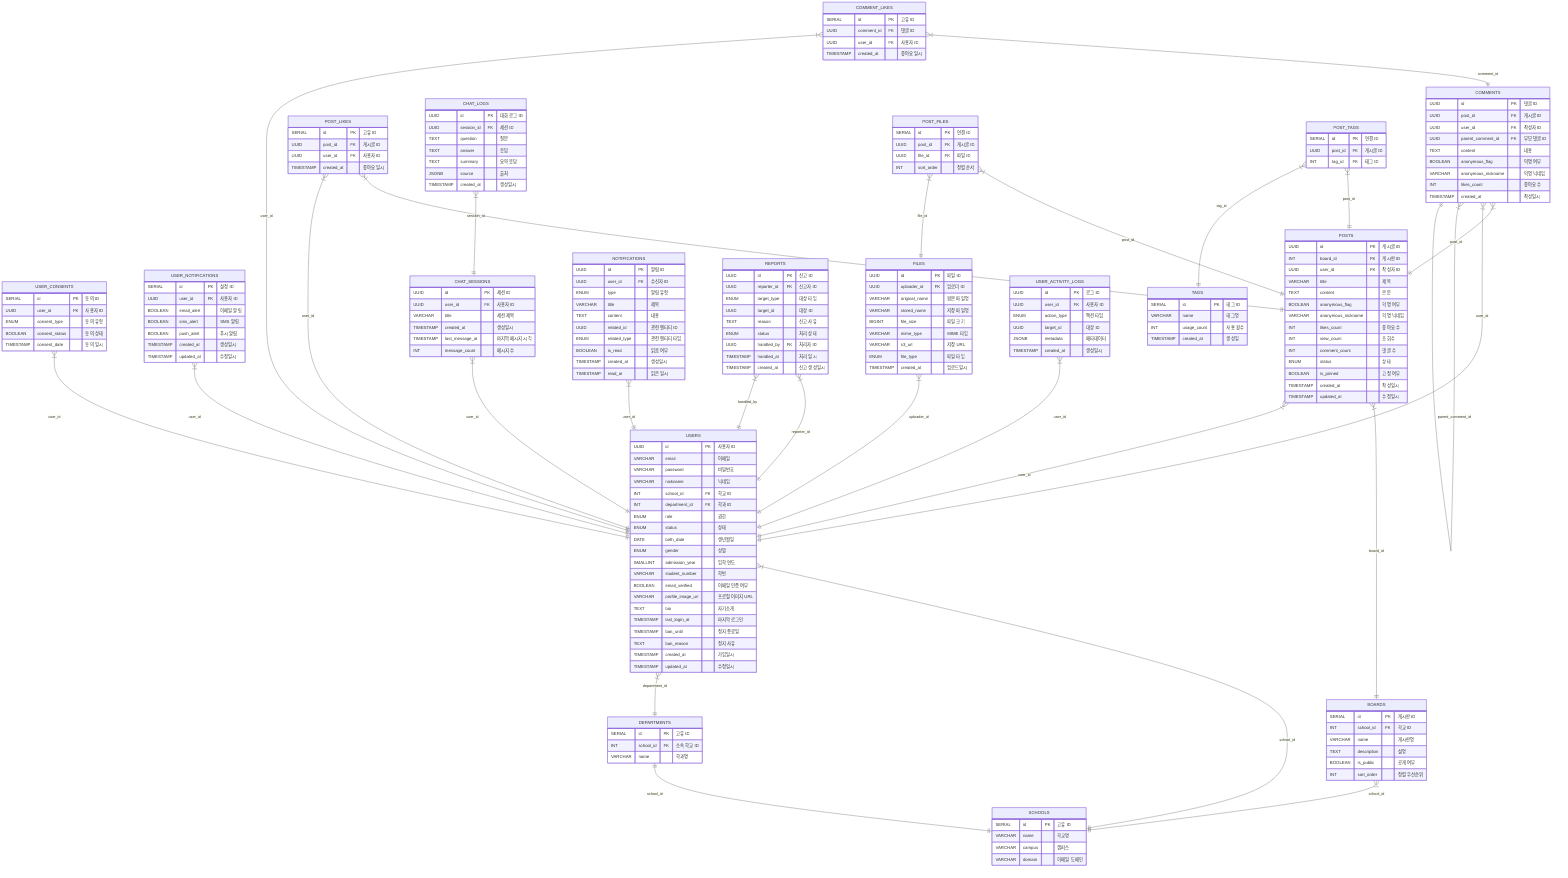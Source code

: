 erDiagram
    SCHOOLS {
        SERIAL id PK "고유 ID"
        VARCHAR name "학교명"
        VARCHAR campus "캠퍼스"
        VARCHAR domain "이메일 도메인"
    }

    DEPARTMENTS {
        SERIAL id PK "고유 ID"
        INT school_id FK "소속 학교 ID"
        VARCHAR name "학과명"
    }

    USERS {
        UUID id PK "사용자 ID"
        VARCHAR email "이메일"
        VARCHAR password "비밀번호"
        VARCHAR nickname "닉네임"
        INT school_id FK "학교 ID"
        INT department_id FK "학과 ID"
        ENUM role "권한"
        ENUM status "상태"
        DATE birth_date "생년월일"
        ENUM gender "성별"
        SMALLINT admission_year "입학 연도"
        VARCHAR student_number "학번"
        BOOLEAN email_verified "이메일 인증 여부"
        VARCHAR profile_image_url "프로필 이미지 URL"
        TEXT bio "자기소개"
        TIMESTAMP last_login_at "마지막 로그인"
        TIMESTAMP ban_until "정지 종료일"
        TEXT ban_reason "정지 사유"
        TIMESTAMP created_at "가입일시"
        TIMESTAMP updated_at "수정일시"
    }

    USER_CONSENTS {
        SERIAL id PK "동의 ID"
        UUID user_id FK "사용자 ID"
        ENUM consent_type "동의 유형"
        BOOLEAN consent_status "동의 상태"
        TIMESTAMP consent_date "동의 일시"
    }

    USER_NOTIFICATIONS {
        SERIAL id PK "설정 ID"
        UUID user_id FK "사용자 ID"
        BOOLEAN email_alert "이메일 알림"
        BOOLEAN sms_alert "SMS 알림"
        BOOLEAN push_alert "푸시 알림"
        TIMESTAMP created_at "생성일시"
        TIMESTAMP updated_at "수정일시"
    }

    BOARDS {
        SERIAL id PK "게시판 ID"
        INT school_id FK "학교 ID"
        VARCHAR name "게시판명"
        TEXT description "설명"
        BOOLEAN is_public "공개 여부"
        INT sort_order "정렬 우선순위"
    }

    POSTS {
        UUID id PK "게시글 ID"
        INT board_id FK "게시판 ID"
        UUID user_id FK "작성자 ID"
        VARCHAR title "제목"
        TEXT content "본문"
        BOOLEAN anonymous_flag "익명 여부"
        VARCHAR anonymous_nickname "익명 닉네임"
        INT likes_count "좋아요 수"
        INT view_count "조회수"
        INT comment_count "댓글 수"
        ENUM status "상태"
        BOOLEAN is_pinned "고정 여부"
        TIMESTAMP created_at "작성일시"
        TIMESTAMP updated_at "수정일시"
    }

    COMMENTS {
        UUID id PK "댓글 ID"
        UUID post_id FK "게시글 ID"
        UUID user_id FK "작성자 ID"
        UUID parent_comment_id FK "부모 댓글 ID"
        TEXT content "내용"
        BOOLEAN anonymous_flag "익명 여부"
        VARCHAR anonymous_nickname "익명 닉네임"
        INT likes_count "좋아요 수"
        TIMESTAMP created_at "작성일시"
    }

    POST_LIKES {
        SERIAL id PK "고유 ID"
        UUID post_id FK "게시글 ID"
        UUID user_id FK "사용자 ID"
        TIMESTAMP created_at "좋아요 일시"
    }

    COMMENT_LIKES {
        SERIAL id PK "고유 ID"
        UUID comment_id FK "댓글 ID"
        UUID user_id FK "사용자 ID"
        TIMESTAMP created_at "좋아요 일시"
    }

    CHAT_SESSIONS {
        UUID id PK "세션 ID"
        UUID user_id FK "사용자 ID"
        VARCHAR title "세션 제목"
        TIMESTAMP created_at "생성일시"
        TIMESTAMP last_message_at "마지막 메시지 시각"
        INT message_count "메시지 수"
    }

    CHAT_LOGS {
        UUID id PK "대화 로그 ID"
        UUID session_id FK "세션 ID"
        TEXT question "질문"
        TEXT answer "응답"
        TEXT summary "요약 응답"
        JSONB source "출처"
        TIMESTAMP created_at "생성일시"
    }

    FILES {
        UUID id PK "파일 ID"
        UUID uploader_id FK "업로더 ID"
        VARCHAR original_name "원본 파일명"
        VARCHAR stored_name "저장 파일명"
        BIGINT file_size "파일 크기"
        VARCHAR mime_type "MIME 타입"
        VARCHAR s3_url "저장 URL"
        ENUM file_type "파일 타입"
        TIMESTAMP created_at "업로드일시"
    }

    POST_FILES {
        SERIAL id PK "연결 ID"
        UUID post_id FK "게시글 ID"
        UUID file_id FK "파일 ID"
        INT sort_order "정렬 순서"
    }

    NOTIFICATIONS {
        UUID id PK "알림 ID"
        UUID user_id FK "수신자 ID"
        ENUM type "알림 유형"
        VARCHAR title "제목"
        TEXT content "내용"
        UUID related_id "관련 엔티티 ID"
        ENUM related_type "관련 엔티티 타입"
        BOOLEAN is_read "읽음 여부"
        TIMESTAMP created_at "생성일시"
        TIMESTAMP read_at "읽은 일시"
    }

    REPORTS {
        UUID id PK "신고 ID"
        UUID reporter_id FK "신고자 ID"
        ENUM target_type "대상 타입"
        UUID target_id "대상 ID"
        TEXT reason "신고 사유"
        ENUM status "처리 상태"
        UUID handled_by FK "처리자 ID"
        TIMESTAMP handled_at "처리 일시"
        TIMESTAMP created_at "신고 생성일시"
    }

    TAGS {
        SERIAL id PK "태그 ID"
        VARCHAR name "태그명"
        INT usage_count "사용 횟수"
        TIMESTAMP created_at "생성일"
    }

    POST_TAGS {
        SERIAL id PK "연결 ID"
        UUID post_id FK "게시글 ID"
        INT tag_id FK "태그 ID"
    }

    USER_ACTIVITY_LOGS {
        UUID id PK "로그 ID"
        UUID user_id FK "사용자 ID"
        ENUM action_type "액션 타입"
        UUID target_id "대상 ID"
        JSONB metadata "메타데이터"
        TIMESTAMP created_at "생성일시"
    }

    %% 관계 (FK)
    DEPARTMENTS ||--|| SCHOOLS : "school_id"
    USERS }|--|| SCHOOLS : "school_id"
    USERS }|--|| DEPARTMENTS : "department_id"
    USER_CONSENTS }|--|| USERS : "user_id"
    USER_NOTIFICATIONS }|--|| USERS : "user_id"
    BOARDS }|--|| SCHOOLS : "school_id"
    POSTS }|--|| BOARDS : "board_id"
    POSTS }|--|| USERS : "user_id"
    COMMENTS }|--|| POSTS : "post_id"
    COMMENTS }|--|| USERS : "user_id"
    COMMENTS }|--|| COMMENTS : "parent_comment_id"
    POST_LIKES }|--|| POSTS : "post_id"
    POST_LIKES }|--|| USERS : "user_id"
    COMMENT_LIKES }|--|| COMMENTS : "comment_id"
    COMMENT_LIKES }|--|| USERS : "user_id"
    CHAT_SESSIONS }|--|| USERS : "user_id"
    CHAT_LOGS }|--|| CHAT_SESSIONS : "session_id"
    FILES }|--|| USERS : "uploader_id"
    POST_FILES }|--|| POSTS : "post_id"
    POST_FILES }|--|| FILES : "file_id"
    NOTIFICATIONS }|--|| USERS : "user_id"
    REPORTS }|--|| USERS : "reporter_id"
    REPORTS }|--|| USERS : "handled_by"
    POST_TAGS }|--|| POSTS : "post_id"
    POST_TAGS }|--|| TAGS : "tag_id"
    USER_ACTIVITY_LOGS }|--|| USERS : "user_id"